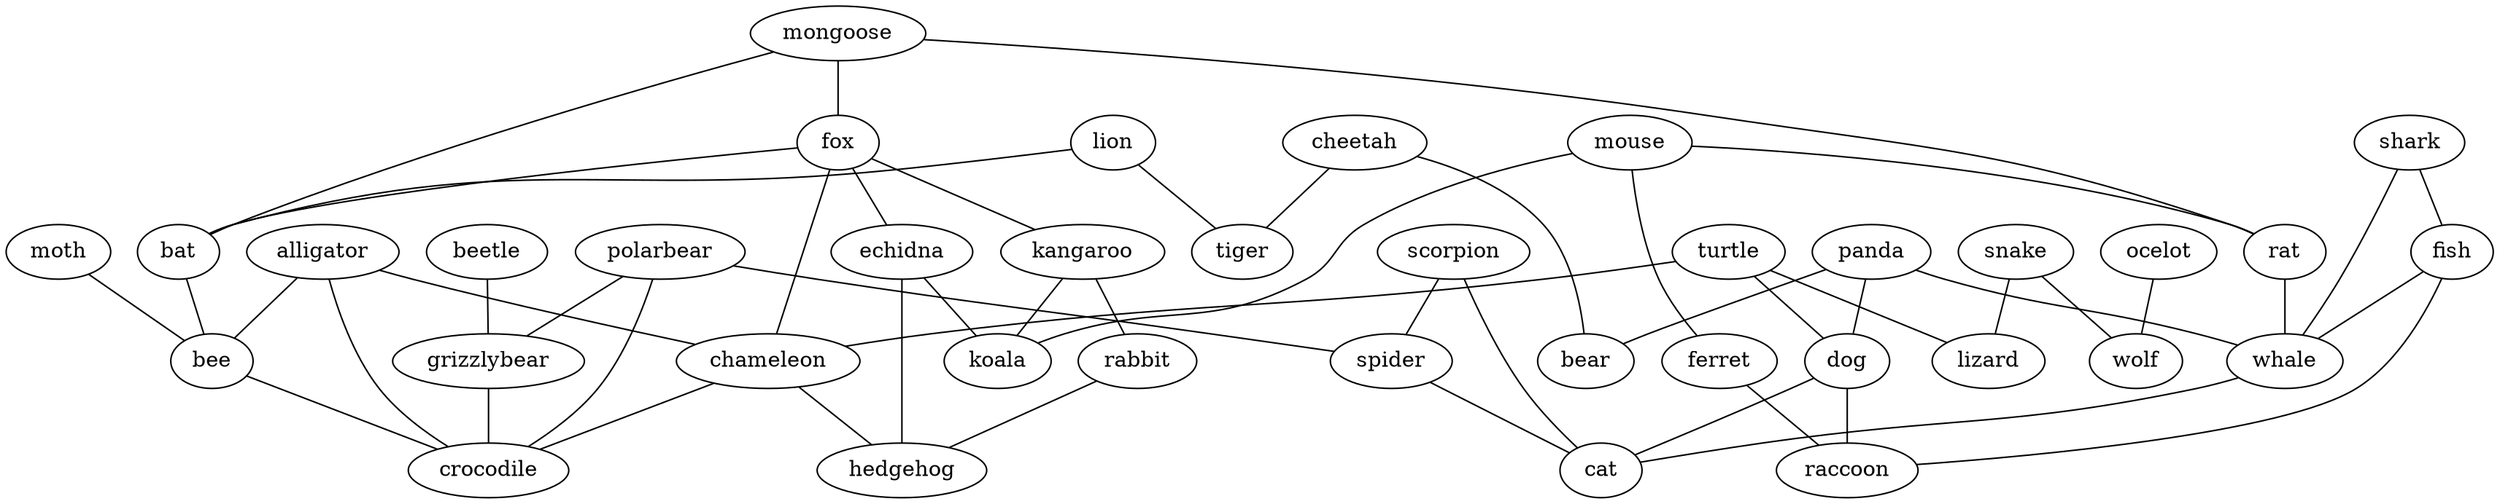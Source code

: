 strict graph G {
turtle;
shark;
moth;
mongoose;
lion;
ocelot;
beetle;
alligator;
mouse;
scorpion;
fox;
panda;
cheetah;
fish;
rat;
polarbear;
grizzlybear;
chameleon;
kangaroo;
bear;
spider;
tiger;
ferret;
echidna;
snake;
rabbit;
whale;
bat;
bee;
crocodile;
dog;
cat;
lizard;
wolf;
raccoon;
koala;
hedgehog;
turtle -- lizard  [weight=1];
turtle -- dog  [weight=1];
turtle -- chameleon  [weight=1];
shark -- whale  [weight=1];
shark -- fish  [weight=1];
moth -- bee  [weight=1];
mongoose -- rat  [weight=1];
mongoose -- fox  [weight=1];
mongoose -- bat  [weight=1];
lion -- tiger  [weight=1];
lion -- bat  [weight=1];
ocelot -- wolf  [weight=1];
beetle -- grizzlybear  [weight=1];
alligator -- crocodile  [weight=1];
alligator -- chameleon  [weight=1];
alligator -- bee  [weight=1];
mouse -- koala  [weight=1];
mouse -- ferret  [weight=1];
mouse -- rat  [weight=1];
scorpion -- spider  [weight=1];
scorpion -- cat  [weight=1];
fox -- bat  [weight=1];
fox -- chameleon  [weight=1];
fox -- kangaroo  [weight=1];
fox -- echidna  [weight=1];
panda -- whale  [weight=1];
panda -- dog  [weight=1];
panda -- bear  [weight=1];
cheetah -- tiger  [weight=1];
cheetah -- bear  [weight=1];
fish -- raccoon  [weight=1];
fish -- whale  [weight=1];
rat -- whale  [weight=1];
polarbear -- crocodile  [weight=1];
polarbear -- grizzlybear  [weight=1];
polarbear -- spider  [weight=1];
grizzlybear -- crocodile  [weight=1];
chameleon -- crocodile  [weight=1];
chameleon -- hedgehog  [weight=1];
kangaroo -- koala  [weight=1];
kangaroo -- rabbit  [weight=1];
spider -- cat  [weight=1];
ferret -- raccoon  [weight=1];
echidna -- koala  [weight=1];
echidna -- hedgehog  [weight=1];
snake -- lizard  [weight=1];
snake -- wolf  [weight=1];
rabbit -- hedgehog  [weight=1];
whale -- cat  [weight=1];
bat -- bee  [weight=1];
bee -- crocodile  [weight=1];
dog -- cat  [weight=1];
dog -- raccoon  [weight=1];
}
